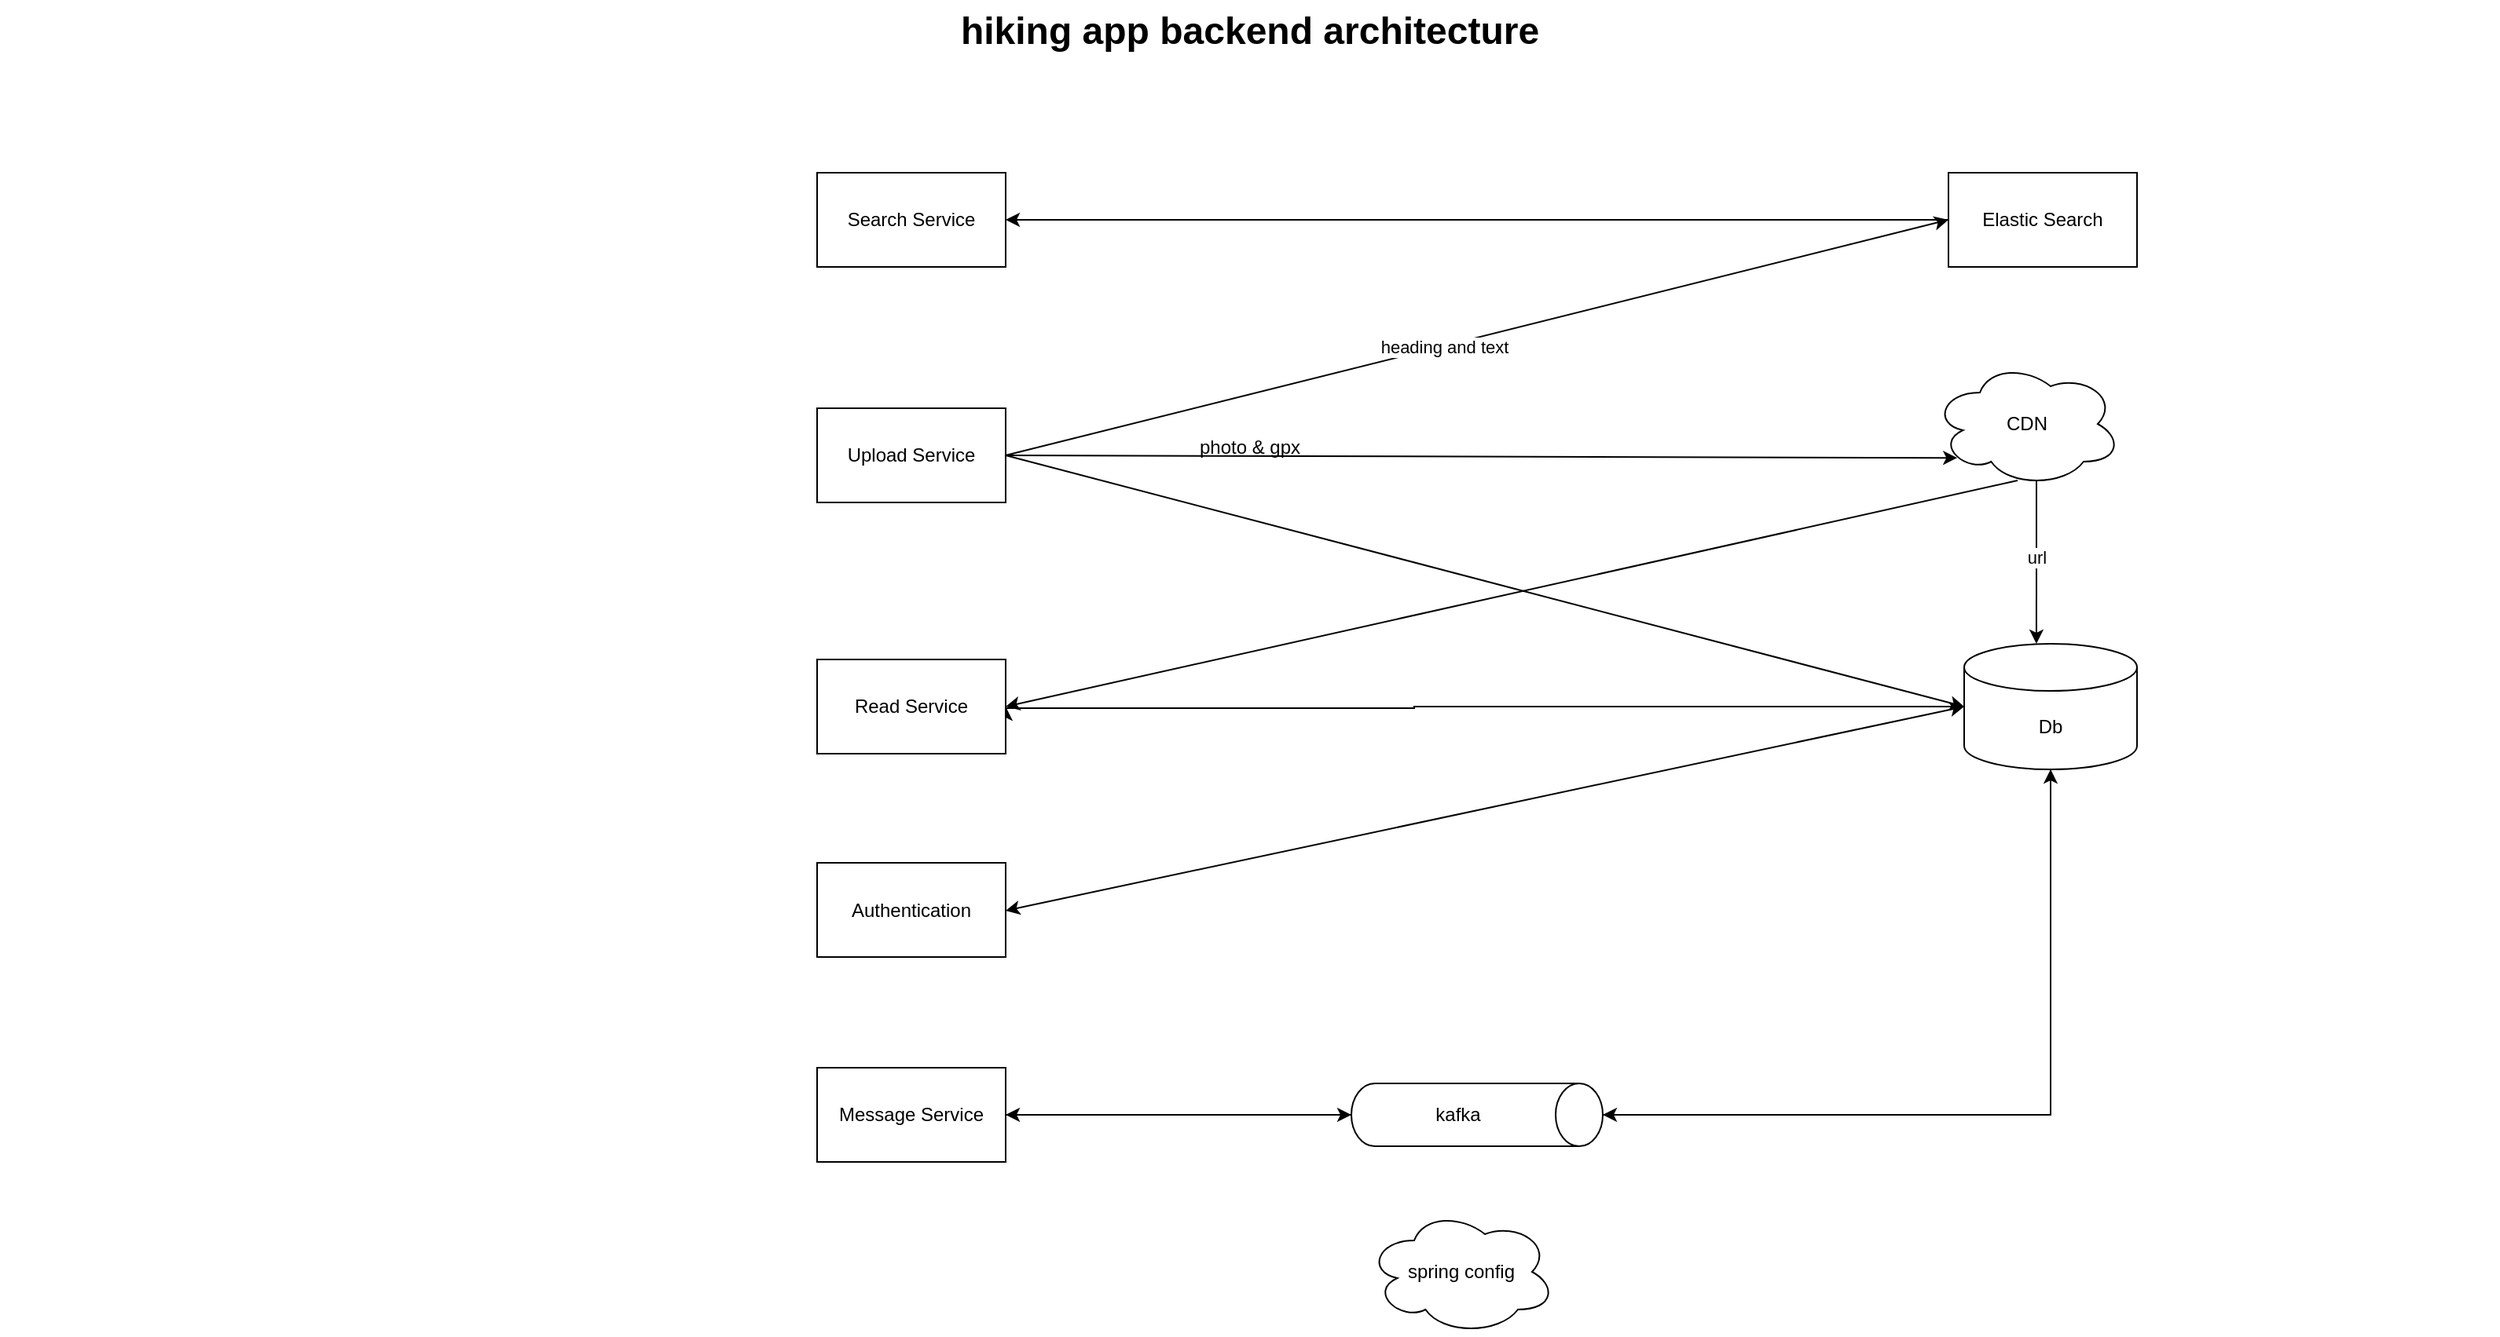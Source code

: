 <mxfile version="23.0.2" type="github">
  <diagram name="Page-1" id="74b105a0-9070-1c63-61bc-23e55f88626e">
    <mxGraphModel dx="1434" dy="772" grid="1" gridSize="10" guides="1" tooltips="1" connect="1" arrows="1" fold="1" page="1" pageScale="1.5" pageWidth="1169" pageHeight="826" background="none" math="0" shadow="0">
      <root>
        <mxCell id="0" style=";html=1;" />
        <mxCell id="1" style=";html=1;" parent="0" />
        <mxCell id="10b056a9c633e61c-30" value="hiking app backend architecture" style="text;strokeColor=none;fillColor=none;html=1;fontSize=24;fontStyle=1;verticalAlign=middle;align=center;" parent="1" vertex="1">
          <mxGeometry x="80" y="40" width="1590" height="40" as="geometry" />
        </mxCell>
        <mxCell id="K0HO9p8AyU3dDAlsx4_0-2" value="Upload Service" style="rounded=0;whiteSpace=wrap;html=1;" vertex="1" parent="1">
          <mxGeometry x="600" y="300" width="120" height="60" as="geometry" />
        </mxCell>
        <mxCell id="K0HO9p8AyU3dDAlsx4_0-18" value="" style="edgeStyle=orthogonalEdgeStyle;rounded=0;orthogonalLoop=1;jettySize=auto;html=1;entryX=1;entryY=0.5;entryDx=0;entryDy=0;" edge="1" parent="1" source="K0HO9p8AyU3dDAlsx4_0-4" target="K0HO9p8AyU3dDAlsx4_0-15">
          <mxGeometry relative="1" as="geometry">
            <mxPoint x="940" y="490" as="targetPoint" />
            <Array as="points">
              <mxPoint x="980" y="490" />
              <mxPoint x="980" y="491" />
            </Array>
          </mxGeometry>
        </mxCell>
        <mxCell id="K0HO9p8AyU3dDAlsx4_0-4" value="Db" style="shape=cylinder3;whiteSpace=wrap;html=1;boundedLbl=1;backgroundOutline=1;size=15;" vertex="1" parent="1">
          <mxGeometry x="1330" y="450" width="110" height="80" as="geometry" />
        </mxCell>
        <mxCell id="K0HO9p8AyU3dDAlsx4_0-5" value="CDN" style="ellipse;shape=cloud;whiteSpace=wrap;html=1;" vertex="1" parent="1">
          <mxGeometry x="1310" y="270" width="120" height="80" as="geometry" />
        </mxCell>
        <mxCell id="K0HO9p8AyU3dDAlsx4_0-9" value="" style="endArrow=classic;html=1;rounded=0;entryX=0.13;entryY=0.77;entryDx=0;entryDy=0;entryPerimeter=0;" edge="1" parent="1" target="K0HO9p8AyU3dDAlsx4_0-5">
          <mxGeometry width="50" height="50" relative="1" as="geometry">
            <mxPoint x="720" y="330" as="sourcePoint" />
            <mxPoint x="770" y="280" as="targetPoint" />
          </mxGeometry>
        </mxCell>
        <mxCell id="K0HO9p8AyU3dDAlsx4_0-10" value="photo &amp;amp; gpx" style="text;html=1;align=center;verticalAlign=middle;resizable=0;points=[];autosize=1;strokeColor=none;fillColor=none;" vertex="1" parent="1">
          <mxGeometry x="830" y="310" width="90" height="30" as="geometry" />
        </mxCell>
        <mxCell id="K0HO9p8AyU3dDAlsx4_0-11" value="" style="endArrow=classic;html=1;rounded=0;entryX=0;entryY=0.5;entryDx=0;entryDy=0;entryPerimeter=0;" edge="1" parent="1" target="K0HO9p8AyU3dDAlsx4_0-4">
          <mxGeometry width="50" height="50" relative="1" as="geometry">
            <mxPoint x="720" y="330" as="sourcePoint" />
            <mxPoint x="900" y="310" as="targetPoint" />
          </mxGeometry>
        </mxCell>
        <mxCell id="K0HO9p8AyU3dDAlsx4_0-12" value="" style="endArrow=classic;html=1;rounded=0;entryX=0.418;entryY=0;entryDx=0;entryDy=0;entryPerimeter=0;exitX=0.55;exitY=0.95;exitDx=0;exitDy=0;exitPerimeter=0;" edge="1" parent="1" source="K0HO9p8AyU3dDAlsx4_0-5" target="K0HO9p8AyU3dDAlsx4_0-4">
          <mxGeometry width="50" height="50" relative="1" as="geometry">
            <mxPoint x="1445.2" y="276" as="sourcePoint" />
            <mxPoint x="1370" y="450" as="targetPoint" />
          </mxGeometry>
        </mxCell>
        <mxCell id="K0HO9p8AyU3dDAlsx4_0-13" value="url" style="edgeLabel;html=1;align=center;verticalAlign=middle;resizable=0;points=[];" vertex="1" connectable="0" parent="K0HO9p8AyU3dDAlsx4_0-12">
          <mxGeometry x="-0.045" relative="1" as="geometry">
            <mxPoint y="-1" as="offset" />
          </mxGeometry>
        </mxCell>
        <mxCell id="K0HO9p8AyU3dDAlsx4_0-15" value="Read Service" style="rounded=0;whiteSpace=wrap;html=1;" vertex="1" parent="1">
          <mxGeometry x="600" y="460" width="120" height="60" as="geometry" />
        </mxCell>
        <mxCell id="K0HO9p8AyU3dDAlsx4_0-20" value="" style="endArrow=classic;html=1;rounded=0;exitX=0.45;exitY=0.95;exitDx=0;exitDy=0;exitPerimeter=0;entryX=1;entryY=0.5;entryDx=0;entryDy=0;" edge="1" parent="1" source="K0HO9p8AyU3dDAlsx4_0-5" target="K0HO9p8AyU3dDAlsx4_0-15">
          <mxGeometry width="50" height="50" relative="1" as="geometry">
            <mxPoint x="810" y="430" as="sourcePoint" />
            <mxPoint x="860" y="380" as="targetPoint" />
          </mxGeometry>
        </mxCell>
        <mxCell id="K0HO9p8AyU3dDAlsx4_0-26" style="edgeStyle=orthogonalEdgeStyle;rounded=0;orthogonalLoop=1;jettySize=auto;html=1;entryX=1;entryY=0.5;entryDx=0;entryDy=0;" edge="1" parent="1" source="K0HO9p8AyU3dDAlsx4_0-21" target="K0HO9p8AyU3dDAlsx4_0-25">
          <mxGeometry relative="1" as="geometry" />
        </mxCell>
        <mxCell id="K0HO9p8AyU3dDAlsx4_0-21" value="Elastic Search" style="rounded=0;whiteSpace=wrap;html=1;" vertex="1" parent="1">
          <mxGeometry x="1320" y="150" width="120" height="60" as="geometry" />
        </mxCell>
        <mxCell id="K0HO9p8AyU3dDAlsx4_0-23" value="" style="endArrow=classic;html=1;rounded=0;entryX=0;entryY=0.5;entryDx=0;entryDy=0;" edge="1" parent="1" target="K0HO9p8AyU3dDAlsx4_0-21">
          <mxGeometry width="50" height="50" relative="1" as="geometry">
            <mxPoint x="720" y="330" as="sourcePoint" />
            <mxPoint x="770" y="280" as="targetPoint" />
          </mxGeometry>
        </mxCell>
        <mxCell id="K0HO9p8AyU3dDAlsx4_0-24" value="heading and text" style="edgeLabel;html=1;align=center;verticalAlign=middle;resizable=0;points=[];" vertex="1" connectable="0" parent="K0HO9p8AyU3dDAlsx4_0-23">
          <mxGeometry x="-0.071" y="-1" relative="1" as="geometry">
            <mxPoint as="offset" />
          </mxGeometry>
        </mxCell>
        <mxCell id="K0HO9p8AyU3dDAlsx4_0-25" value="Search Service" style="rounded=0;whiteSpace=wrap;html=1;" vertex="1" parent="1">
          <mxGeometry x="600" y="150" width="120" height="60" as="geometry" />
        </mxCell>
        <mxCell id="K0HO9p8AyU3dDAlsx4_0-29" style="edgeStyle=orthogonalEdgeStyle;rounded=0;orthogonalLoop=1;jettySize=auto;html=1;exitX=1;exitY=0.5;exitDx=0;exitDy=0;" edge="1" parent="1" source="K0HO9p8AyU3dDAlsx4_0-27" target="K0HO9p8AyU3dDAlsx4_0-28">
          <mxGeometry relative="1" as="geometry" />
        </mxCell>
        <mxCell id="K0HO9p8AyU3dDAlsx4_0-27" value="Message Service" style="rounded=0;whiteSpace=wrap;html=1;" vertex="1" parent="1">
          <mxGeometry x="600" y="720" width="120" height="60" as="geometry" />
        </mxCell>
        <mxCell id="K0HO9p8AyU3dDAlsx4_0-32" style="edgeStyle=orthogonalEdgeStyle;rounded=0;orthogonalLoop=1;jettySize=auto;html=1;exitX=0.5;exitY=1;exitDx=0;exitDy=0;exitPerimeter=0;entryX=1;entryY=0.5;entryDx=0;entryDy=0;" edge="1" parent="1" source="K0HO9p8AyU3dDAlsx4_0-28" target="K0HO9p8AyU3dDAlsx4_0-27">
          <mxGeometry relative="1" as="geometry" />
        </mxCell>
        <mxCell id="K0HO9p8AyU3dDAlsx4_0-28" value="kafka" style="shape=cylinder3;whiteSpace=wrap;html=1;boundedLbl=1;backgroundOutline=1;size=15;direction=south;" vertex="1" parent="1">
          <mxGeometry x="940" y="730" width="160" height="40" as="geometry" />
        </mxCell>
        <mxCell id="K0HO9p8AyU3dDAlsx4_0-30" style="edgeStyle=orthogonalEdgeStyle;rounded=0;orthogonalLoop=1;jettySize=auto;html=1;entryX=0.5;entryY=1;entryDx=0;entryDy=0;entryPerimeter=0;" edge="1" parent="1" source="K0HO9p8AyU3dDAlsx4_0-28" target="K0HO9p8AyU3dDAlsx4_0-4">
          <mxGeometry relative="1" as="geometry" />
        </mxCell>
        <mxCell id="K0HO9p8AyU3dDAlsx4_0-31" style="edgeStyle=orthogonalEdgeStyle;rounded=0;orthogonalLoop=1;jettySize=auto;html=1;exitX=0.5;exitY=1;exitDx=0;exitDy=0;exitPerimeter=0;entryX=0.5;entryY=0;entryDx=0;entryDy=0;entryPerimeter=0;" edge="1" parent="1" source="K0HO9p8AyU3dDAlsx4_0-4" target="K0HO9p8AyU3dDAlsx4_0-28">
          <mxGeometry relative="1" as="geometry" />
        </mxCell>
        <mxCell id="K0HO9p8AyU3dDAlsx4_0-33" value="Authentication" style="rounded=0;whiteSpace=wrap;html=1;" vertex="1" parent="1">
          <mxGeometry x="600" y="589.5" width="120" height="60" as="geometry" />
        </mxCell>
        <mxCell id="K0HO9p8AyU3dDAlsx4_0-37" value="" style="endArrow=classic;startArrow=classic;html=1;rounded=0;entryX=0;entryY=0.5;entryDx=0;entryDy=0;entryPerimeter=0;" edge="1" parent="1" target="K0HO9p8AyU3dDAlsx4_0-4">
          <mxGeometry width="50" height="50" relative="1" as="geometry">
            <mxPoint x="720" y="620" as="sourcePoint" />
            <mxPoint x="770" y="570" as="targetPoint" />
          </mxGeometry>
        </mxCell>
        <mxCell id="K0HO9p8AyU3dDAlsx4_0-38" value="spring config" style="ellipse;shape=cloud;whiteSpace=wrap;html=1;" vertex="1" parent="1">
          <mxGeometry x="950" y="810" width="120" height="80" as="geometry" />
        </mxCell>
      </root>
    </mxGraphModel>
  </diagram>
</mxfile>
